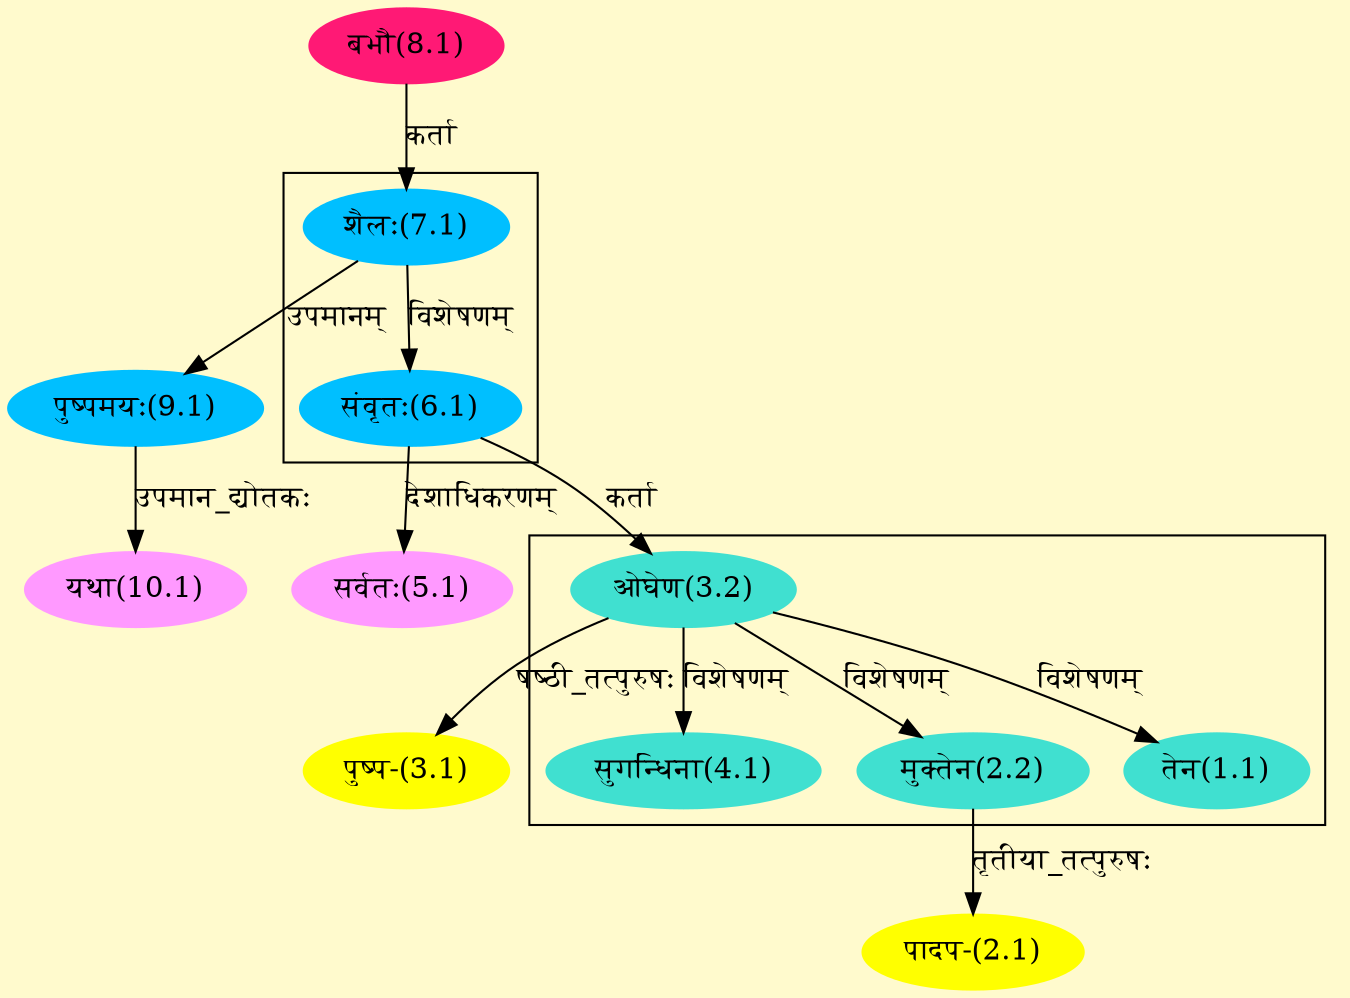 digraph G{
rankdir=BT;
 compound=true;
 bgcolor="lemonchiffon1";

subgraph cluster_1{
Node1_1 [style=filled, color="#40E0D0" label = "तेन(1.1)"]
Node3_2 [style=filled, color="#40E0D0" label = "ओघेण(3.2)"]
Node2_2 [style=filled, color="#40E0D0" label = "मुक्तेन(2.2)"]
Node4_1 [style=filled, color="#40E0D0" label = "सुगन्धिना(4.1)"]

}

subgraph cluster_2{
Node6_1 [style=filled, color="#00BFFF" label = "संवृतः(6.1)"]
Node7_1 [style=filled, color="#00BFFF" label = "शैलः(7.1)"]

}
Node2_1 [style=filled, color="#FFFF00" label = "पादप-(2.1)"]
Node2_2 [style=filled, color="#40E0D0" label = "मुक्तेन(2.2)"]
Node3_1 [style=filled, color="#FFFF00" label = "पुष्प-(3.1)"]
Node3_2 [style=filled, color="#40E0D0" label = "ओघेण(3.2)"]
Node6_1 [style=filled, color="#00BFFF" label = "संवृतः(6.1)"]
Node5_1 [style=filled, color="#FF99FF" label = "सर्वतः(5.1)"]
Node7_1 [style=filled, color="#00BFFF" label = "शैलः(7.1)"]
Node8_1 [style=filled, color="#FF1975" label = "बभौ(8.1)"]
Node [style=filled, color="" label = "()"]
Node9_1 [style=filled, color="#00BFFF" label = "पुष्पमयः(9.1)"]
Node10_1 [style=filled, color="#FF99FF" label = "यथा(10.1)"]
/* Start of Relations section */

Node1_1 -> Node3_2 [  label="विशेषणम्"  dir="back" ]
Node2_1 -> Node2_2 [  label="तृतीया_तत्पुरुषः"  dir="back" ]
Node2_2 -> Node3_2 [  label="विशेषणम्"  dir="back" ]
Node3_1 -> Node3_2 [  label="षष्ठी_तत्पुरुषः"  dir="back" ]
Node3_2 -> Node6_1 [  label="कर्ता"  dir="back" ]
Node4_1 -> Node3_2 [  label="विशेषणम्"  dir="back" ]
Node5_1 -> Node6_1 [  label="देशाधिकरणम्"  dir="back" ]
Node6_1 -> Node7_1 [  label="विशेषणम्"  dir="back" ]
Node7_1 -> Node8_1 [  label="कर्ता"  dir="back" ]
Node9_1 -> Node7_1 [  label="उपमानम्"  dir="back" ]
Node10_1 -> Node9_1 [  label="उपमान_द्योतकः"  dir="back" ]
}
